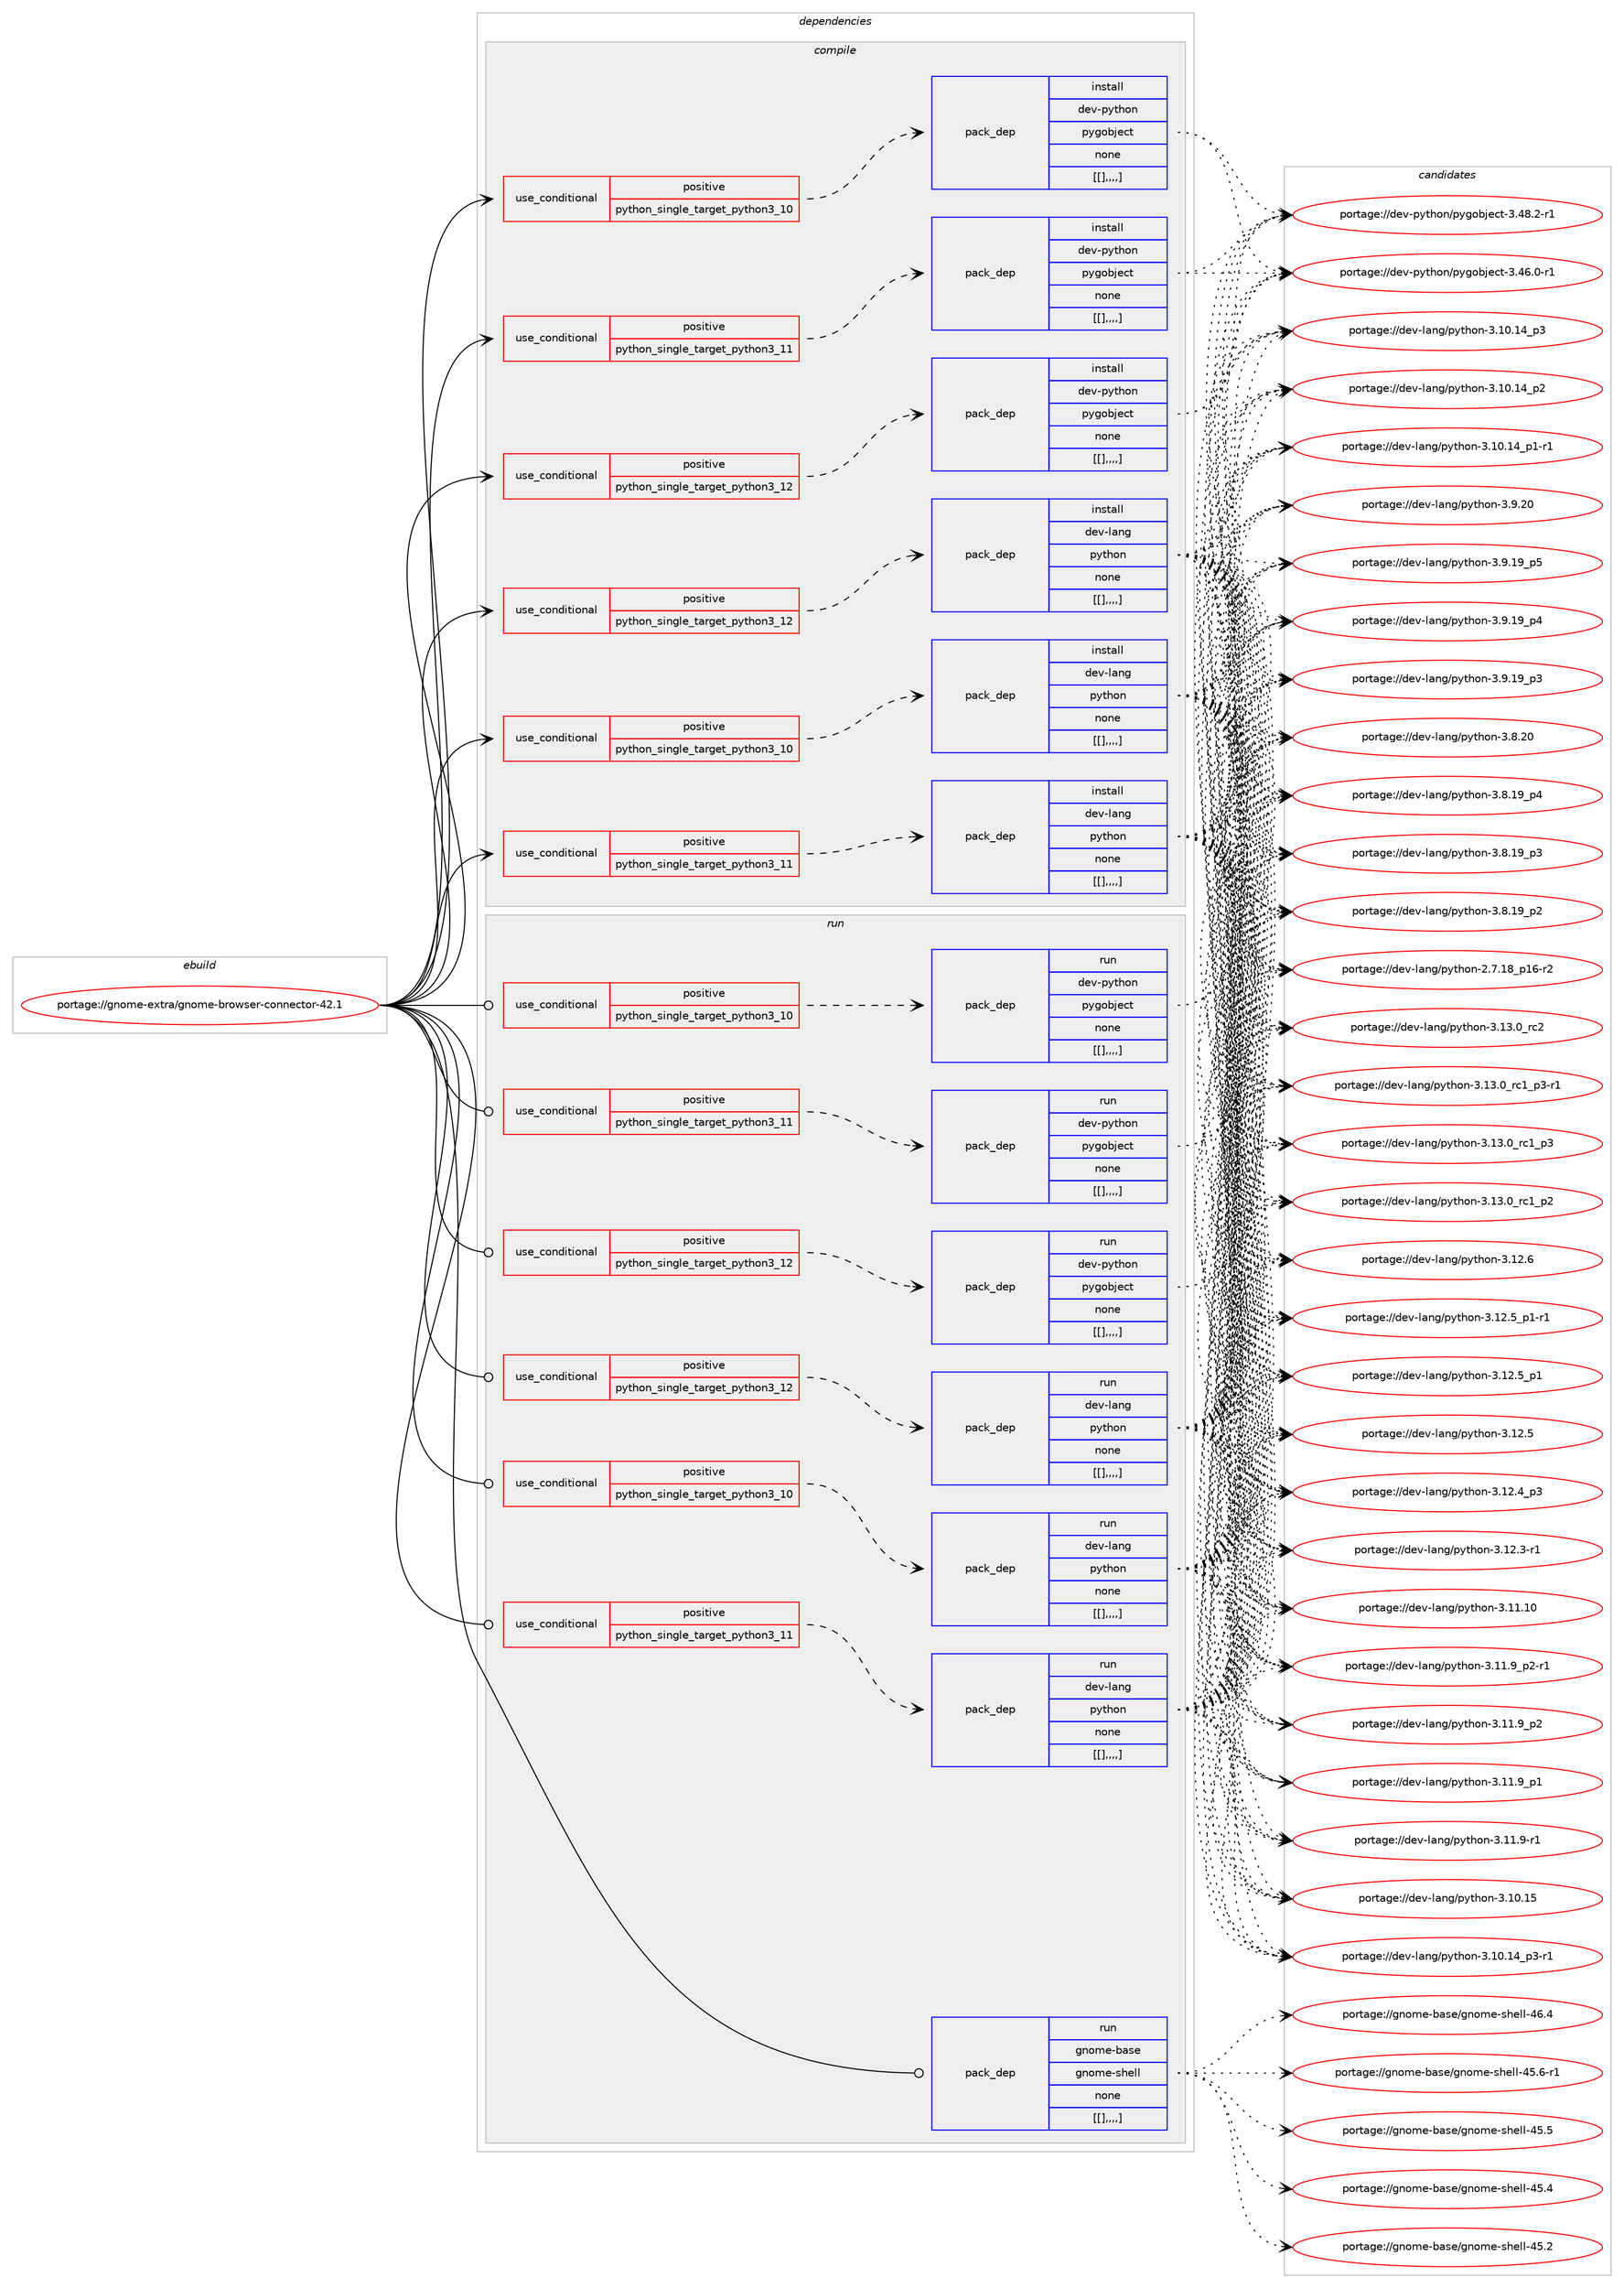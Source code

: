 digraph prolog {

# *************
# Graph options
# *************

newrank=true;
concentrate=true;
compound=true;
graph [rankdir=LR,fontname=Helvetica,fontsize=10,ranksep=1.5];#, ranksep=2.5, nodesep=0.2];
edge  [arrowhead=vee];
node  [fontname=Helvetica,fontsize=10];

# **********
# The ebuild
# **********

subgraph cluster_leftcol {
color=gray;
label=<<i>ebuild</i>>;
id [label="portage://gnome-extra/gnome-browser-connector-42.1", color=red, width=4, href="../gnome-extra/gnome-browser-connector-42.1.svg"];
}

# ****************
# The dependencies
# ****************

subgraph cluster_midcol {
color=gray;
label=<<i>dependencies</i>>;
subgraph cluster_compile {
fillcolor="#eeeeee";
style=filled;
label=<<i>compile</i>>;
subgraph cond67604 {
dependency243955 [label=<<TABLE BORDER="0" CELLBORDER="1" CELLSPACING="0" CELLPADDING="4"><TR><TD ROWSPAN="3" CELLPADDING="10">use_conditional</TD></TR><TR><TD>positive</TD></TR><TR><TD>python_single_target_python3_10</TD></TR></TABLE>>, shape=none, color=red];
subgraph pack174833 {
dependency243956 [label=<<TABLE BORDER="0" CELLBORDER="1" CELLSPACING="0" CELLPADDING="4" WIDTH="220"><TR><TD ROWSPAN="6" CELLPADDING="30">pack_dep</TD></TR><TR><TD WIDTH="110">install</TD></TR><TR><TD>dev-lang</TD></TR><TR><TD>python</TD></TR><TR><TD>none</TD></TR><TR><TD>[[],,,,]</TD></TR></TABLE>>, shape=none, color=blue];
}
dependency243955:e -> dependency243956:w [weight=20,style="dashed",arrowhead="vee"];
}
id:e -> dependency243955:w [weight=20,style="solid",arrowhead="vee"];
subgraph cond67605 {
dependency243957 [label=<<TABLE BORDER="0" CELLBORDER="1" CELLSPACING="0" CELLPADDING="4"><TR><TD ROWSPAN="3" CELLPADDING="10">use_conditional</TD></TR><TR><TD>positive</TD></TR><TR><TD>python_single_target_python3_10</TD></TR></TABLE>>, shape=none, color=red];
subgraph pack174834 {
dependency243958 [label=<<TABLE BORDER="0" CELLBORDER="1" CELLSPACING="0" CELLPADDING="4" WIDTH="220"><TR><TD ROWSPAN="6" CELLPADDING="30">pack_dep</TD></TR><TR><TD WIDTH="110">install</TD></TR><TR><TD>dev-python</TD></TR><TR><TD>pygobject</TD></TR><TR><TD>none</TD></TR><TR><TD>[[],,,,]</TD></TR></TABLE>>, shape=none, color=blue];
}
dependency243957:e -> dependency243958:w [weight=20,style="dashed",arrowhead="vee"];
}
id:e -> dependency243957:w [weight=20,style="solid",arrowhead="vee"];
subgraph cond67606 {
dependency243959 [label=<<TABLE BORDER="0" CELLBORDER="1" CELLSPACING="0" CELLPADDING="4"><TR><TD ROWSPAN="3" CELLPADDING="10">use_conditional</TD></TR><TR><TD>positive</TD></TR><TR><TD>python_single_target_python3_11</TD></TR></TABLE>>, shape=none, color=red];
subgraph pack174835 {
dependency243960 [label=<<TABLE BORDER="0" CELLBORDER="1" CELLSPACING="0" CELLPADDING="4" WIDTH="220"><TR><TD ROWSPAN="6" CELLPADDING="30">pack_dep</TD></TR><TR><TD WIDTH="110">install</TD></TR><TR><TD>dev-lang</TD></TR><TR><TD>python</TD></TR><TR><TD>none</TD></TR><TR><TD>[[],,,,]</TD></TR></TABLE>>, shape=none, color=blue];
}
dependency243959:e -> dependency243960:w [weight=20,style="dashed",arrowhead="vee"];
}
id:e -> dependency243959:w [weight=20,style="solid",arrowhead="vee"];
subgraph cond67607 {
dependency243961 [label=<<TABLE BORDER="0" CELLBORDER="1" CELLSPACING="0" CELLPADDING="4"><TR><TD ROWSPAN="3" CELLPADDING="10">use_conditional</TD></TR><TR><TD>positive</TD></TR><TR><TD>python_single_target_python3_11</TD></TR></TABLE>>, shape=none, color=red];
subgraph pack174836 {
dependency243962 [label=<<TABLE BORDER="0" CELLBORDER="1" CELLSPACING="0" CELLPADDING="4" WIDTH="220"><TR><TD ROWSPAN="6" CELLPADDING="30">pack_dep</TD></TR><TR><TD WIDTH="110">install</TD></TR><TR><TD>dev-python</TD></TR><TR><TD>pygobject</TD></TR><TR><TD>none</TD></TR><TR><TD>[[],,,,]</TD></TR></TABLE>>, shape=none, color=blue];
}
dependency243961:e -> dependency243962:w [weight=20,style="dashed",arrowhead="vee"];
}
id:e -> dependency243961:w [weight=20,style="solid",arrowhead="vee"];
subgraph cond67608 {
dependency243963 [label=<<TABLE BORDER="0" CELLBORDER="1" CELLSPACING="0" CELLPADDING="4"><TR><TD ROWSPAN="3" CELLPADDING="10">use_conditional</TD></TR><TR><TD>positive</TD></TR><TR><TD>python_single_target_python3_12</TD></TR></TABLE>>, shape=none, color=red];
subgraph pack174837 {
dependency243964 [label=<<TABLE BORDER="0" CELLBORDER="1" CELLSPACING="0" CELLPADDING="4" WIDTH="220"><TR><TD ROWSPAN="6" CELLPADDING="30">pack_dep</TD></TR><TR><TD WIDTH="110">install</TD></TR><TR><TD>dev-lang</TD></TR><TR><TD>python</TD></TR><TR><TD>none</TD></TR><TR><TD>[[],,,,]</TD></TR></TABLE>>, shape=none, color=blue];
}
dependency243963:e -> dependency243964:w [weight=20,style="dashed",arrowhead="vee"];
}
id:e -> dependency243963:w [weight=20,style="solid",arrowhead="vee"];
subgraph cond67609 {
dependency243965 [label=<<TABLE BORDER="0" CELLBORDER="1" CELLSPACING="0" CELLPADDING="4"><TR><TD ROWSPAN="3" CELLPADDING="10">use_conditional</TD></TR><TR><TD>positive</TD></TR><TR><TD>python_single_target_python3_12</TD></TR></TABLE>>, shape=none, color=red];
subgraph pack174838 {
dependency243966 [label=<<TABLE BORDER="0" CELLBORDER="1" CELLSPACING="0" CELLPADDING="4" WIDTH="220"><TR><TD ROWSPAN="6" CELLPADDING="30">pack_dep</TD></TR><TR><TD WIDTH="110">install</TD></TR><TR><TD>dev-python</TD></TR><TR><TD>pygobject</TD></TR><TR><TD>none</TD></TR><TR><TD>[[],,,,]</TD></TR></TABLE>>, shape=none, color=blue];
}
dependency243965:e -> dependency243966:w [weight=20,style="dashed",arrowhead="vee"];
}
id:e -> dependency243965:w [weight=20,style="solid",arrowhead="vee"];
}
subgraph cluster_compileandrun {
fillcolor="#eeeeee";
style=filled;
label=<<i>compile and run</i>>;
}
subgraph cluster_run {
fillcolor="#eeeeee";
style=filled;
label=<<i>run</i>>;
subgraph cond67610 {
dependency243967 [label=<<TABLE BORDER="0" CELLBORDER="1" CELLSPACING="0" CELLPADDING="4"><TR><TD ROWSPAN="3" CELLPADDING="10">use_conditional</TD></TR><TR><TD>positive</TD></TR><TR><TD>python_single_target_python3_10</TD></TR></TABLE>>, shape=none, color=red];
subgraph pack174839 {
dependency243968 [label=<<TABLE BORDER="0" CELLBORDER="1" CELLSPACING="0" CELLPADDING="4" WIDTH="220"><TR><TD ROWSPAN="6" CELLPADDING="30">pack_dep</TD></TR><TR><TD WIDTH="110">run</TD></TR><TR><TD>dev-lang</TD></TR><TR><TD>python</TD></TR><TR><TD>none</TD></TR><TR><TD>[[],,,,]</TD></TR></TABLE>>, shape=none, color=blue];
}
dependency243967:e -> dependency243968:w [weight=20,style="dashed",arrowhead="vee"];
}
id:e -> dependency243967:w [weight=20,style="solid",arrowhead="odot"];
subgraph cond67611 {
dependency243969 [label=<<TABLE BORDER="0" CELLBORDER="1" CELLSPACING="0" CELLPADDING="4"><TR><TD ROWSPAN="3" CELLPADDING="10">use_conditional</TD></TR><TR><TD>positive</TD></TR><TR><TD>python_single_target_python3_10</TD></TR></TABLE>>, shape=none, color=red];
subgraph pack174840 {
dependency243970 [label=<<TABLE BORDER="0" CELLBORDER="1" CELLSPACING="0" CELLPADDING="4" WIDTH="220"><TR><TD ROWSPAN="6" CELLPADDING="30">pack_dep</TD></TR><TR><TD WIDTH="110">run</TD></TR><TR><TD>dev-python</TD></TR><TR><TD>pygobject</TD></TR><TR><TD>none</TD></TR><TR><TD>[[],,,,]</TD></TR></TABLE>>, shape=none, color=blue];
}
dependency243969:e -> dependency243970:w [weight=20,style="dashed",arrowhead="vee"];
}
id:e -> dependency243969:w [weight=20,style="solid",arrowhead="odot"];
subgraph cond67612 {
dependency243971 [label=<<TABLE BORDER="0" CELLBORDER="1" CELLSPACING="0" CELLPADDING="4"><TR><TD ROWSPAN="3" CELLPADDING="10">use_conditional</TD></TR><TR><TD>positive</TD></TR><TR><TD>python_single_target_python3_11</TD></TR></TABLE>>, shape=none, color=red];
subgraph pack174841 {
dependency243972 [label=<<TABLE BORDER="0" CELLBORDER="1" CELLSPACING="0" CELLPADDING="4" WIDTH="220"><TR><TD ROWSPAN="6" CELLPADDING="30">pack_dep</TD></TR><TR><TD WIDTH="110">run</TD></TR><TR><TD>dev-lang</TD></TR><TR><TD>python</TD></TR><TR><TD>none</TD></TR><TR><TD>[[],,,,]</TD></TR></TABLE>>, shape=none, color=blue];
}
dependency243971:e -> dependency243972:w [weight=20,style="dashed",arrowhead="vee"];
}
id:e -> dependency243971:w [weight=20,style="solid",arrowhead="odot"];
subgraph cond67613 {
dependency243973 [label=<<TABLE BORDER="0" CELLBORDER="1" CELLSPACING="0" CELLPADDING="4"><TR><TD ROWSPAN="3" CELLPADDING="10">use_conditional</TD></TR><TR><TD>positive</TD></TR><TR><TD>python_single_target_python3_11</TD></TR></TABLE>>, shape=none, color=red];
subgraph pack174842 {
dependency243974 [label=<<TABLE BORDER="0" CELLBORDER="1" CELLSPACING="0" CELLPADDING="4" WIDTH="220"><TR><TD ROWSPAN="6" CELLPADDING="30">pack_dep</TD></TR><TR><TD WIDTH="110">run</TD></TR><TR><TD>dev-python</TD></TR><TR><TD>pygobject</TD></TR><TR><TD>none</TD></TR><TR><TD>[[],,,,]</TD></TR></TABLE>>, shape=none, color=blue];
}
dependency243973:e -> dependency243974:w [weight=20,style="dashed",arrowhead="vee"];
}
id:e -> dependency243973:w [weight=20,style="solid",arrowhead="odot"];
subgraph cond67614 {
dependency243975 [label=<<TABLE BORDER="0" CELLBORDER="1" CELLSPACING="0" CELLPADDING="4"><TR><TD ROWSPAN="3" CELLPADDING="10">use_conditional</TD></TR><TR><TD>positive</TD></TR><TR><TD>python_single_target_python3_12</TD></TR></TABLE>>, shape=none, color=red];
subgraph pack174843 {
dependency243976 [label=<<TABLE BORDER="0" CELLBORDER="1" CELLSPACING="0" CELLPADDING="4" WIDTH="220"><TR><TD ROWSPAN="6" CELLPADDING="30">pack_dep</TD></TR><TR><TD WIDTH="110">run</TD></TR><TR><TD>dev-lang</TD></TR><TR><TD>python</TD></TR><TR><TD>none</TD></TR><TR><TD>[[],,,,]</TD></TR></TABLE>>, shape=none, color=blue];
}
dependency243975:e -> dependency243976:w [weight=20,style="dashed",arrowhead="vee"];
}
id:e -> dependency243975:w [weight=20,style="solid",arrowhead="odot"];
subgraph cond67615 {
dependency243977 [label=<<TABLE BORDER="0" CELLBORDER="1" CELLSPACING="0" CELLPADDING="4"><TR><TD ROWSPAN="3" CELLPADDING="10">use_conditional</TD></TR><TR><TD>positive</TD></TR><TR><TD>python_single_target_python3_12</TD></TR></TABLE>>, shape=none, color=red];
subgraph pack174844 {
dependency243978 [label=<<TABLE BORDER="0" CELLBORDER="1" CELLSPACING="0" CELLPADDING="4" WIDTH="220"><TR><TD ROWSPAN="6" CELLPADDING="30">pack_dep</TD></TR><TR><TD WIDTH="110">run</TD></TR><TR><TD>dev-python</TD></TR><TR><TD>pygobject</TD></TR><TR><TD>none</TD></TR><TR><TD>[[],,,,]</TD></TR></TABLE>>, shape=none, color=blue];
}
dependency243977:e -> dependency243978:w [weight=20,style="dashed",arrowhead="vee"];
}
id:e -> dependency243977:w [weight=20,style="solid",arrowhead="odot"];
subgraph pack174845 {
dependency243979 [label=<<TABLE BORDER="0" CELLBORDER="1" CELLSPACING="0" CELLPADDING="4" WIDTH="220"><TR><TD ROWSPAN="6" CELLPADDING="30">pack_dep</TD></TR><TR><TD WIDTH="110">run</TD></TR><TR><TD>gnome-base</TD></TR><TR><TD>gnome-shell</TD></TR><TR><TD>none</TD></TR><TR><TD>[[],,,,]</TD></TR></TABLE>>, shape=none, color=blue];
}
id:e -> dependency243979:w [weight=20,style="solid",arrowhead="odot"];
}
}

# **************
# The candidates
# **************

subgraph cluster_choices {
rank=same;
color=gray;
label=<<i>candidates</i>>;

subgraph choice174833 {
color=black;
nodesep=1;
choice10010111845108971101034711212111610411111045514649514648951149950 [label="portage://dev-lang/python-3.13.0_rc2", color=red, width=4,href="../dev-lang/python-3.13.0_rc2.svg"];
choice1001011184510897110103471121211161041111104551464951464895114994995112514511449 [label="portage://dev-lang/python-3.13.0_rc1_p3-r1", color=red, width=4,href="../dev-lang/python-3.13.0_rc1_p3-r1.svg"];
choice100101118451089711010347112121116104111110455146495146489511499499511251 [label="portage://dev-lang/python-3.13.0_rc1_p3", color=red, width=4,href="../dev-lang/python-3.13.0_rc1_p3.svg"];
choice100101118451089711010347112121116104111110455146495146489511499499511250 [label="portage://dev-lang/python-3.13.0_rc1_p2", color=red, width=4,href="../dev-lang/python-3.13.0_rc1_p2.svg"];
choice10010111845108971101034711212111610411111045514649504654 [label="portage://dev-lang/python-3.12.6", color=red, width=4,href="../dev-lang/python-3.12.6.svg"];
choice1001011184510897110103471121211161041111104551464950465395112494511449 [label="portage://dev-lang/python-3.12.5_p1-r1", color=red, width=4,href="../dev-lang/python-3.12.5_p1-r1.svg"];
choice100101118451089711010347112121116104111110455146495046539511249 [label="portage://dev-lang/python-3.12.5_p1", color=red, width=4,href="../dev-lang/python-3.12.5_p1.svg"];
choice10010111845108971101034711212111610411111045514649504653 [label="portage://dev-lang/python-3.12.5", color=red, width=4,href="../dev-lang/python-3.12.5.svg"];
choice100101118451089711010347112121116104111110455146495046529511251 [label="portage://dev-lang/python-3.12.4_p3", color=red, width=4,href="../dev-lang/python-3.12.4_p3.svg"];
choice100101118451089711010347112121116104111110455146495046514511449 [label="portage://dev-lang/python-3.12.3-r1", color=red, width=4,href="../dev-lang/python-3.12.3-r1.svg"];
choice1001011184510897110103471121211161041111104551464949464948 [label="portage://dev-lang/python-3.11.10", color=red, width=4,href="../dev-lang/python-3.11.10.svg"];
choice1001011184510897110103471121211161041111104551464949465795112504511449 [label="portage://dev-lang/python-3.11.9_p2-r1", color=red, width=4,href="../dev-lang/python-3.11.9_p2-r1.svg"];
choice100101118451089711010347112121116104111110455146494946579511250 [label="portage://dev-lang/python-3.11.9_p2", color=red, width=4,href="../dev-lang/python-3.11.9_p2.svg"];
choice100101118451089711010347112121116104111110455146494946579511249 [label="portage://dev-lang/python-3.11.9_p1", color=red, width=4,href="../dev-lang/python-3.11.9_p1.svg"];
choice100101118451089711010347112121116104111110455146494946574511449 [label="portage://dev-lang/python-3.11.9-r1", color=red, width=4,href="../dev-lang/python-3.11.9-r1.svg"];
choice1001011184510897110103471121211161041111104551464948464953 [label="portage://dev-lang/python-3.10.15", color=red, width=4,href="../dev-lang/python-3.10.15.svg"];
choice100101118451089711010347112121116104111110455146494846495295112514511449 [label="portage://dev-lang/python-3.10.14_p3-r1", color=red, width=4,href="../dev-lang/python-3.10.14_p3-r1.svg"];
choice10010111845108971101034711212111610411111045514649484649529511251 [label="portage://dev-lang/python-3.10.14_p3", color=red, width=4,href="../dev-lang/python-3.10.14_p3.svg"];
choice10010111845108971101034711212111610411111045514649484649529511250 [label="portage://dev-lang/python-3.10.14_p2", color=red, width=4,href="../dev-lang/python-3.10.14_p2.svg"];
choice100101118451089711010347112121116104111110455146494846495295112494511449 [label="portage://dev-lang/python-3.10.14_p1-r1", color=red, width=4,href="../dev-lang/python-3.10.14_p1-r1.svg"];
choice10010111845108971101034711212111610411111045514657465048 [label="portage://dev-lang/python-3.9.20", color=red, width=4,href="../dev-lang/python-3.9.20.svg"];
choice100101118451089711010347112121116104111110455146574649579511253 [label="portage://dev-lang/python-3.9.19_p5", color=red, width=4,href="../dev-lang/python-3.9.19_p5.svg"];
choice100101118451089711010347112121116104111110455146574649579511252 [label="portage://dev-lang/python-3.9.19_p4", color=red, width=4,href="../dev-lang/python-3.9.19_p4.svg"];
choice100101118451089711010347112121116104111110455146574649579511251 [label="portage://dev-lang/python-3.9.19_p3", color=red, width=4,href="../dev-lang/python-3.9.19_p3.svg"];
choice10010111845108971101034711212111610411111045514656465048 [label="portage://dev-lang/python-3.8.20", color=red, width=4,href="../dev-lang/python-3.8.20.svg"];
choice100101118451089711010347112121116104111110455146564649579511252 [label="portage://dev-lang/python-3.8.19_p4", color=red, width=4,href="../dev-lang/python-3.8.19_p4.svg"];
choice100101118451089711010347112121116104111110455146564649579511251 [label="portage://dev-lang/python-3.8.19_p3", color=red, width=4,href="../dev-lang/python-3.8.19_p3.svg"];
choice100101118451089711010347112121116104111110455146564649579511250 [label="portage://dev-lang/python-3.8.19_p2", color=red, width=4,href="../dev-lang/python-3.8.19_p2.svg"];
choice100101118451089711010347112121116104111110455046554649569511249544511450 [label="portage://dev-lang/python-2.7.18_p16-r2", color=red, width=4,href="../dev-lang/python-2.7.18_p16-r2.svg"];
dependency243956:e -> choice10010111845108971101034711212111610411111045514649514648951149950:w [style=dotted,weight="100"];
dependency243956:e -> choice1001011184510897110103471121211161041111104551464951464895114994995112514511449:w [style=dotted,weight="100"];
dependency243956:e -> choice100101118451089711010347112121116104111110455146495146489511499499511251:w [style=dotted,weight="100"];
dependency243956:e -> choice100101118451089711010347112121116104111110455146495146489511499499511250:w [style=dotted,weight="100"];
dependency243956:e -> choice10010111845108971101034711212111610411111045514649504654:w [style=dotted,weight="100"];
dependency243956:e -> choice1001011184510897110103471121211161041111104551464950465395112494511449:w [style=dotted,weight="100"];
dependency243956:e -> choice100101118451089711010347112121116104111110455146495046539511249:w [style=dotted,weight="100"];
dependency243956:e -> choice10010111845108971101034711212111610411111045514649504653:w [style=dotted,weight="100"];
dependency243956:e -> choice100101118451089711010347112121116104111110455146495046529511251:w [style=dotted,weight="100"];
dependency243956:e -> choice100101118451089711010347112121116104111110455146495046514511449:w [style=dotted,weight="100"];
dependency243956:e -> choice1001011184510897110103471121211161041111104551464949464948:w [style=dotted,weight="100"];
dependency243956:e -> choice1001011184510897110103471121211161041111104551464949465795112504511449:w [style=dotted,weight="100"];
dependency243956:e -> choice100101118451089711010347112121116104111110455146494946579511250:w [style=dotted,weight="100"];
dependency243956:e -> choice100101118451089711010347112121116104111110455146494946579511249:w [style=dotted,weight="100"];
dependency243956:e -> choice100101118451089711010347112121116104111110455146494946574511449:w [style=dotted,weight="100"];
dependency243956:e -> choice1001011184510897110103471121211161041111104551464948464953:w [style=dotted,weight="100"];
dependency243956:e -> choice100101118451089711010347112121116104111110455146494846495295112514511449:w [style=dotted,weight="100"];
dependency243956:e -> choice10010111845108971101034711212111610411111045514649484649529511251:w [style=dotted,weight="100"];
dependency243956:e -> choice10010111845108971101034711212111610411111045514649484649529511250:w [style=dotted,weight="100"];
dependency243956:e -> choice100101118451089711010347112121116104111110455146494846495295112494511449:w [style=dotted,weight="100"];
dependency243956:e -> choice10010111845108971101034711212111610411111045514657465048:w [style=dotted,weight="100"];
dependency243956:e -> choice100101118451089711010347112121116104111110455146574649579511253:w [style=dotted,weight="100"];
dependency243956:e -> choice100101118451089711010347112121116104111110455146574649579511252:w [style=dotted,weight="100"];
dependency243956:e -> choice100101118451089711010347112121116104111110455146574649579511251:w [style=dotted,weight="100"];
dependency243956:e -> choice10010111845108971101034711212111610411111045514656465048:w [style=dotted,weight="100"];
dependency243956:e -> choice100101118451089711010347112121116104111110455146564649579511252:w [style=dotted,weight="100"];
dependency243956:e -> choice100101118451089711010347112121116104111110455146564649579511251:w [style=dotted,weight="100"];
dependency243956:e -> choice100101118451089711010347112121116104111110455146564649579511250:w [style=dotted,weight="100"];
dependency243956:e -> choice100101118451089711010347112121116104111110455046554649569511249544511450:w [style=dotted,weight="100"];
}
subgraph choice174834 {
color=black;
nodesep=1;
choice10010111845112121116104111110471121211031119810610199116455146525646504511449 [label="portage://dev-python/pygobject-3.48.2-r1", color=red, width=4,href="../dev-python/pygobject-3.48.2-r1.svg"];
choice10010111845112121116104111110471121211031119810610199116455146525446484511449 [label="portage://dev-python/pygobject-3.46.0-r1", color=red, width=4,href="../dev-python/pygobject-3.46.0-r1.svg"];
dependency243958:e -> choice10010111845112121116104111110471121211031119810610199116455146525646504511449:w [style=dotted,weight="100"];
dependency243958:e -> choice10010111845112121116104111110471121211031119810610199116455146525446484511449:w [style=dotted,weight="100"];
}
subgraph choice174835 {
color=black;
nodesep=1;
choice10010111845108971101034711212111610411111045514649514648951149950 [label="portage://dev-lang/python-3.13.0_rc2", color=red, width=4,href="../dev-lang/python-3.13.0_rc2.svg"];
choice1001011184510897110103471121211161041111104551464951464895114994995112514511449 [label="portage://dev-lang/python-3.13.0_rc1_p3-r1", color=red, width=4,href="../dev-lang/python-3.13.0_rc1_p3-r1.svg"];
choice100101118451089711010347112121116104111110455146495146489511499499511251 [label="portage://dev-lang/python-3.13.0_rc1_p3", color=red, width=4,href="../dev-lang/python-3.13.0_rc1_p3.svg"];
choice100101118451089711010347112121116104111110455146495146489511499499511250 [label="portage://dev-lang/python-3.13.0_rc1_p2", color=red, width=4,href="../dev-lang/python-3.13.0_rc1_p2.svg"];
choice10010111845108971101034711212111610411111045514649504654 [label="portage://dev-lang/python-3.12.6", color=red, width=4,href="../dev-lang/python-3.12.6.svg"];
choice1001011184510897110103471121211161041111104551464950465395112494511449 [label="portage://dev-lang/python-3.12.5_p1-r1", color=red, width=4,href="../dev-lang/python-3.12.5_p1-r1.svg"];
choice100101118451089711010347112121116104111110455146495046539511249 [label="portage://dev-lang/python-3.12.5_p1", color=red, width=4,href="../dev-lang/python-3.12.5_p1.svg"];
choice10010111845108971101034711212111610411111045514649504653 [label="portage://dev-lang/python-3.12.5", color=red, width=4,href="../dev-lang/python-3.12.5.svg"];
choice100101118451089711010347112121116104111110455146495046529511251 [label="portage://dev-lang/python-3.12.4_p3", color=red, width=4,href="../dev-lang/python-3.12.4_p3.svg"];
choice100101118451089711010347112121116104111110455146495046514511449 [label="portage://dev-lang/python-3.12.3-r1", color=red, width=4,href="../dev-lang/python-3.12.3-r1.svg"];
choice1001011184510897110103471121211161041111104551464949464948 [label="portage://dev-lang/python-3.11.10", color=red, width=4,href="../dev-lang/python-3.11.10.svg"];
choice1001011184510897110103471121211161041111104551464949465795112504511449 [label="portage://dev-lang/python-3.11.9_p2-r1", color=red, width=4,href="../dev-lang/python-3.11.9_p2-r1.svg"];
choice100101118451089711010347112121116104111110455146494946579511250 [label="portage://dev-lang/python-3.11.9_p2", color=red, width=4,href="../dev-lang/python-3.11.9_p2.svg"];
choice100101118451089711010347112121116104111110455146494946579511249 [label="portage://dev-lang/python-3.11.9_p1", color=red, width=4,href="../dev-lang/python-3.11.9_p1.svg"];
choice100101118451089711010347112121116104111110455146494946574511449 [label="portage://dev-lang/python-3.11.9-r1", color=red, width=4,href="../dev-lang/python-3.11.9-r1.svg"];
choice1001011184510897110103471121211161041111104551464948464953 [label="portage://dev-lang/python-3.10.15", color=red, width=4,href="../dev-lang/python-3.10.15.svg"];
choice100101118451089711010347112121116104111110455146494846495295112514511449 [label="portage://dev-lang/python-3.10.14_p3-r1", color=red, width=4,href="../dev-lang/python-3.10.14_p3-r1.svg"];
choice10010111845108971101034711212111610411111045514649484649529511251 [label="portage://dev-lang/python-3.10.14_p3", color=red, width=4,href="../dev-lang/python-3.10.14_p3.svg"];
choice10010111845108971101034711212111610411111045514649484649529511250 [label="portage://dev-lang/python-3.10.14_p2", color=red, width=4,href="../dev-lang/python-3.10.14_p2.svg"];
choice100101118451089711010347112121116104111110455146494846495295112494511449 [label="portage://dev-lang/python-3.10.14_p1-r1", color=red, width=4,href="../dev-lang/python-3.10.14_p1-r1.svg"];
choice10010111845108971101034711212111610411111045514657465048 [label="portage://dev-lang/python-3.9.20", color=red, width=4,href="../dev-lang/python-3.9.20.svg"];
choice100101118451089711010347112121116104111110455146574649579511253 [label="portage://dev-lang/python-3.9.19_p5", color=red, width=4,href="../dev-lang/python-3.9.19_p5.svg"];
choice100101118451089711010347112121116104111110455146574649579511252 [label="portage://dev-lang/python-3.9.19_p4", color=red, width=4,href="../dev-lang/python-3.9.19_p4.svg"];
choice100101118451089711010347112121116104111110455146574649579511251 [label="portage://dev-lang/python-3.9.19_p3", color=red, width=4,href="../dev-lang/python-3.9.19_p3.svg"];
choice10010111845108971101034711212111610411111045514656465048 [label="portage://dev-lang/python-3.8.20", color=red, width=4,href="../dev-lang/python-3.8.20.svg"];
choice100101118451089711010347112121116104111110455146564649579511252 [label="portage://dev-lang/python-3.8.19_p4", color=red, width=4,href="../dev-lang/python-3.8.19_p4.svg"];
choice100101118451089711010347112121116104111110455146564649579511251 [label="portage://dev-lang/python-3.8.19_p3", color=red, width=4,href="../dev-lang/python-3.8.19_p3.svg"];
choice100101118451089711010347112121116104111110455146564649579511250 [label="portage://dev-lang/python-3.8.19_p2", color=red, width=4,href="../dev-lang/python-3.8.19_p2.svg"];
choice100101118451089711010347112121116104111110455046554649569511249544511450 [label="portage://dev-lang/python-2.7.18_p16-r2", color=red, width=4,href="../dev-lang/python-2.7.18_p16-r2.svg"];
dependency243960:e -> choice10010111845108971101034711212111610411111045514649514648951149950:w [style=dotted,weight="100"];
dependency243960:e -> choice1001011184510897110103471121211161041111104551464951464895114994995112514511449:w [style=dotted,weight="100"];
dependency243960:e -> choice100101118451089711010347112121116104111110455146495146489511499499511251:w [style=dotted,weight="100"];
dependency243960:e -> choice100101118451089711010347112121116104111110455146495146489511499499511250:w [style=dotted,weight="100"];
dependency243960:e -> choice10010111845108971101034711212111610411111045514649504654:w [style=dotted,weight="100"];
dependency243960:e -> choice1001011184510897110103471121211161041111104551464950465395112494511449:w [style=dotted,weight="100"];
dependency243960:e -> choice100101118451089711010347112121116104111110455146495046539511249:w [style=dotted,weight="100"];
dependency243960:e -> choice10010111845108971101034711212111610411111045514649504653:w [style=dotted,weight="100"];
dependency243960:e -> choice100101118451089711010347112121116104111110455146495046529511251:w [style=dotted,weight="100"];
dependency243960:e -> choice100101118451089711010347112121116104111110455146495046514511449:w [style=dotted,weight="100"];
dependency243960:e -> choice1001011184510897110103471121211161041111104551464949464948:w [style=dotted,weight="100"];
dependency243960:e -> choice1001011184510897110103471121211161041111104551464949465795112504511449:w [style=dotted,weight="100"];
dependency243960:e -> choice100101118451089711010347112121116104111110455146494946579511250:w [style=dotted,weight="100"];
dependency243960:e -> choice100101118451089711010347112121116104111110455146494946579511249:w [style=dotted,weight="100"];
dependency243960:e -> choice100101118451089711010347112121116104111110455146494946574511449:w [style=dotted,weight="100"];
dependency243960:e -> choice1001011184510897110103471121211161041111104551464948464953:w [style=dotted,weight="100"];
dependency243960:e -> choice100101118451089711010347112121116104111110455146494846495295112514511449:w [style=dotted,weight="100"];
dependency243960:e -> choice10010111845108971101034711212111610411111045514649484649529511251:w [style=dotted,weight="100"];
dependency243960:e -> choice10010111845108971101034711212111610411111045514649484649529511250:w [style=dotted,weight="100"];
dependency243960:e -> choice100101118451089711010347112121116104111110455146494846495295112494511449:w [style=dotted,weight="100"];
dependency243960:e -> choice10010111845108971101034711212111610411111045514657465048:w [style=dotted,weight="100"];
dependency243960:e -> choice100101118451089711010347112121116104111110455146574649579511253:w [style=dotted,weight="100"];
dependency243960:e -> choice100101118451089711010347112121116104111110455146574649579511252:w [style=dotted,weight="100"];
dependency243960:e -> choice100101118451089711010347112121116104111110455146574649579511251:w [style=dotted,weight="100"];
dependency243960:e -> choice10010111845108971101034711212111610411111045514656465048:w [style=dotted,weight="100"];
dependency243960:e -> choice100101118451089711010347112121116104111110455146564649579511252:w [style=dotted,weight="100"];
dependency243960:e -> choice100101118451089711010347112121116104111110455146564649579511251:w [style=dotted,weight="100"];
dependency243960:e -> choice100101118451089711010347112121116104111110455146564649579511250:w [style=dotted,weight="100"];
dependency243960:e -> choice100101118451089711010347112121116104111110455046554649569511249544511450:w [style=dotted,weight="100"];
}
subgraph choice174836 {
color=black;
nodesep=1;
choice10010111845112121116104111110471121211031119810610199116455146525646504511449 [label="portage://dev-python/pygobject-3.48.2-r1", color=red, width=4,href="../dev-python/pygobject-3.48.2-r1.svg"];
choice10010111845112121116104111110471121211031119810610199116455146525446484511449 [label="portage://dev-python/pygobject-3.46.0-r1", color=red, width=4,href="../dev-python/pygobject-3.46.0-r1.svg"];
dependency243962:e -> choice10010111845112121116104111110471121211031119810610199116455146525646504511449:w [style=dotted,weight="100"];
dependency243962:e -> choice10010111845112121116104111110471121211031119810610199116455146525446484511449:w [style=dotted,weight="100"];
}
subgraph choice174837 {
color=black;
nodesep=1;
choice10010111845108971101034711212111610411111045514649514648951149950 [label="portage://dev-lang/python-3.13.0_rc2", color=red, width=4,href="../dev-lang/python-3.13.0_rc2.svg"];
choice1001011184510897110103471121211161041111104551464951464895114994995112514511449 [label="portage://dev-lang/python-3.13.0_rc1_p3-r1", color=red, width=4,href="../dev-lang/python-3.13.0_rc1_p3-r1.svg"];
choice100101118451089711010347112121116104111110455146495146489511499499511251 [label="portage://dev-lang/python-3.13.0_rc1_p3", color=red, width=4,href="../dev-lang/python-3.13.0_rc1_p3.svg"];
choice100101118451089711010347112121116104111110455146495146489511499499511250 [label="portage://dev-lang/python-3.13.0_rc1_p2", color=red, width=4,href="../dev-lang/python-3.13.0_rc1_p2.svg"];
choice10010111845108971101034711212111610411111045514649504654 [label="portage://dev-lang/python-3.12.6", color=red, width=4,href="../dev-lang/python-3.12.6.svg"];
choice1001011184510897110103471121211161041111104551464950465395112494511449 [label="portage://dev-lang/python-3.12.5_p1-r1", color=red, width=4,href="../dev-lang/python-3.12.5_p1-r1.svg"];
choice100101118451089711010347112121116104111110455146495046539511249 [label="portage://dev-lang/python-3.12.5_p1", color=red, width=4,href="../dev-lang/python-3.12.5_p1.svg"];
choice10010111845108971101034711212111610411111045514649504653 [label="portage://dev-lang/python-3.12.5", color=red, width=4,href="../dev-lang/python-3.12.5.svg"];
choice100101118451089711010347112121116104111110455146495046529511251 [label="portage://dev-lang/python-3.12.4_p3", color=red, width=4,href="../dev-lang/python-3.12.4_p3.svg"];
choice100101118451089711010347112121116104111110455146495046514511449 [label="portage://dev-lang/python-3.12.3-r1", color=red, width=4,href="../dev-lang/python-3.12.3-r1.svg"];
choice1001011184510897110103471121211161041111104551464949464948 [label="portage://dev-lang/python-3.11.10", color=red, width=4,href="../dev-lang/python-3.11.10.svg"];
choice1001011184510897110103471121211161041111104551464949465795112504511449 [label="portage://dev-lang/python-3.11.9_p2-r1", color=red, width=4,href="../dev-lang/python-3.11.9_p2-r1.svg"];
choice100101118451089711010347112121116104111110455146494946579511250 [label="portage://dev-lang/python-3.11.9_p2", color=red, width=4,href="../dev-lang/python-3.11.9_p2.svg"];
choice100101118451089711010347112121116104111110455146494946579511249 [label="portage://dev-lang/python-3.11.9_p1", color=red, width=4,href="../dev-lang/python-3.11.9_p1.svg"];
choice100101118451089711010347112121116104111110455146494946574511449 [label="portage://dev-lang/python-3.11.9-r1", color=red, width=4,href="../dev-lang/python-3.11.9-r1.svg"];
choice1001011184510897110103471121211161041111104551464948464953 [label="portage://dev-lang/python-3.10.15", color=red, width=4,href="../dev-lang/python-3.10.15.svg"];
choice100101118451089711010347112121116104111110455146494846495295112514511449 [label="portage://dev-lang/python-3.10.14_p3-r1", color=red, width=4,href="../dev-lang/python-3.10.14_p3-r1.svg"];
choice10010111845108971101034711212111610411111045514649484649529511251 [label="portage://dev-lang/python-3.10.14_p3", color=red, width=4,href="../dev-lang/python-3.10.14_p3.svg"];
choice10010111845108971101034711212111610411111045514649484649529511250 [label="portage://dev-lang/python-3.10.14_p2", color=red, width=4,href="../dev-lang/python-3.10.14_p2.svg"];
choice100101118451089711010347112121116104111110455146494846495295112494511449 [label="portage://dev-lang/python-3.10.14_p1-r1", color=red, width=4,href="../dev-lang/python-3.10.14_p1-r1.svg"];
choice10010111845108971101034711212111610411111045514657465048 [label="portage://dev-lang/python-3.9.20", color=red, width=4,href="../dev-lang/python-3.9.20.svg"];
choice100101118451089711010347112121116104111110455146574649579511253 [label="portage://dev-lang/python-3.9.19_p5", color=red, width=4,href="../dev-lang/python-3.9.19_p5.svg"];
choice100101118451089711010347112121116104111110455146574649579511252 [label="portage://dev-lang/python-3.9.19_p4", color=red, width=4,href="../dev-lang/python-3.9.19_p4.svg"];
choice100101118451089711010347112121116104111110455146574649579511251 [label="portage://dev-lang/python-3.9.19_p3", color=red, width=4,href="../dev-lang/python-3.9.19_p3.svg"];
choice10010111845108971101034711212111610411111045514656465048 [label="portage://dev-lang/python-3.8.20", color=red, width=4,href="../dev-lang/python-3.8.20.svg"];
choice100101118451089711010347112121116104111110455146564649579511252 [label="portage://dev-lang/python-3.8.19_p4", color=red, width=4,href="../dev-lang/python-3.8.19_p4.svg"];
choice100101118451089711010347112121116104111110455146564649579511251 [label="portage://dev-lang/python-3.8.19_p3", color=red, width=4,href="../dev-lang/python-3.8.19_p3.svg"];
choice100101118451089711010347112121116104111110455146564649579511250 [label="portage://dev-lang/python-3.8.19_p2", color=red, width=4,href="../dev-lang/python-3.8.19_p2.svg"];
choice100101118451089711010347112121116104111110455046554649569511249544511450 [label="portage://dev-lang/python-2.7.18_p16-r2", color=red, width=4,href="../dev-lang/python-2.7.18_p16-r2.svg"];
dependency243964:e -> choice10010111845108971101034711212111610411111045514649514648951149950:w [style=dotted,weight="100"];
dependency243964:e -> choice1001011184510897110103471121211161041111104551464951464895114994995112514511449:w [style=dotted,weight="100"];
dependency243964:e -> choice100101118451089711010347112121116104111110455146495146489511499499511251:w [style=dotted,weight="100"];
dependency243964:e -> choice100101118451089711010347112121116104111110455146495146489511499499511250:w [style=dotted,weight="100"];
dependency243964:e -> choice10010111845108971101034711212111610411111045514649504654:w [style=dotted,weight="100"];
dependency243964:e -> choice1001011184510897110103471121211161041111104551464950465395112494511449:w [style=dotted,weight="100"];
dependency243964:e -> choice100101118451089711010347112121116104111110455146495046539511249:w [style=dotted,weight="100"];
dependency243964:e -> choice10010111845108971101034711212111610411111045514649504653:w [style=dotted,weight="100"];
dependency243964:e -> choice100101118451089711010347112121116104111110455146495046529511251:w [style=dotted,weight="100"];
dependency243964:e -> choice100101118451089711010347112121116104111110455146495046514511449:w [style=dotted,weight="100"];
dependency243964:e -> choice1001011184510897110103471121211161041111104551464949464948:w [style=dotted,weight="100"];
dependency243964:e -> choice1001011184510897110103471121211161041111104551464949465795112504511449:w [style=dotted,weight="100"];
dependency243964:e -> choice100101118451089711010347112121116104111110455146494946579511250:w [style=dotted,weight="100"];
dependency243964:e -> choice100101118451089711010347112121116104111110455146494946579511249:w [style=dotted,weight="100"];
dependency243964:e -> choice100101118451089711010347112121116104111110455146494946574511449:w [style=dotted,weight="100"];
dependency243964:e -> choice1001011184510897110103471121211161041111104551464948464953:w [style=dotted,weight="100"];
dependency243964:e -> choice100101118451089711010347112121116104111110455146494846495295112514511449:w [style=dotted,weight="100"];
dependency243964:e -> choice10010111845108971101034711212111610411111045514649484649529511251:w [style=dotted,weight="100"];
dependency243964:e -> choice10010111845108971101034711212111610411111045514649484649529511250:w [style=dotted,weight="100"];
dependency243964:e -> choice100101118451089711010347112121116104111110455146494846495295112494511449:w [style=dotted,weight="100"];
dependency243964:e -> choice10010111845108971101034711212111610411111045514657465048:w [style=dotted,weight="100"];
dependency243964:e -> choice100101118451089711010347112121116104111110455146574649579511253:w [style=dotted,weight="100"];
dependency243964:e -> choice100101118451089711010347112121116104111110455146574649579511252:w [style=dotted,weight="100"];
dependency243964:e -> choice100101118451089711010347112121116104111110455146574649579511251:w [style=dotted,weight="100"];
dependency243964:e -> choice10010111845108971101034711212111610411111045514656465048:w [style=dotted,weight="100"];
dependency243964:e -> choice100101118451089711010347112121116104111110455146564649579511252:w [style=dotted,weight="100"];
dependency243964:e -> choice100101118451089711010347112121116104111110455146564649579511251:w [style=dotted,weight="100"];
dependency243964:e -> choice100101118451089711010347112121116104111110455146564649579511250:w [style=dotted,weight="100"];
dependency243964:e -> choice100101118451089711010347112121116104111110455046554649569511249544511450:w [style=dotted,weight="100"];
}
subgraph choice174838 {
color=black;
nodesep=1;
choice10010111845112121116104111110471121211031119810610199116455146525646504511449 [label="portage://dev-python/pygobject-3.48.2-r1", color=red, width=4,href="../dev-python/pygobject-3.48.2-r1.svg"];
choice10010111845112121116104111110471121211031119810610199116455146525446484511449 [label="portage://dev-python/pygobject-3.46.0-r1", color=red, width=4,href="../dev-python/pygobject-3.46.0-r1.svg"];
dependency243966:e -> choice10010111845112121116104111110471121211031119810610199116455146525646504511449:w [style=dotted,weight="100"];
dependency243966:e -> choice10010111845112121116104111110471121211031119810610199116455146525446484511449:w [style=dotted,weight="100"];
}
subgraph choice174839 {
color=black;
nodesep=1;
choice10010111845108971101034711212111610411111045514649514648951149950 [label="portage://dev-lang/python-3.13.0_rc2", color=red, width=4,href="../dev-lang/python-3.13.0_rc2.svg"];
choice1001011184510897110103471121211161041111104551464951464895114994995112514511449 [label="portage://dev-lang/python-3.13.0_rc1_p3-r1", color=red, width=4,href="../dev-lang/python-3.13.0_rc1_p3-r1.svg"];
choice100101118451089711010347112121116104111110455146495146489511499499511251 [label="portage://dev-lang/python-3.13.0_rc1_p3", color=red, width=4,href="../dev-lang/python-3.13.0_rc1_p3.svg"];
choice100101118451089711010347112121116104111110455146495146489511499499511250 [label="portage://dev-lang/python-3.13.0_rc1_p2", color=red, width=4,href="../dev-lang/python-3.13.0_rc1_p2.svg"];
choice10010111845108971101034711212111610411111045514649504654 [label="portage://dev-lang/python-3.12.6", color=red, width=4,href="../dev-lang/python-3.12.6.svg"];
choice1001011184510897110103471121211161041111104551464950465395112494511449 [label="portage://dev-lang/python-3.12.5_p1-r1", color=red, width=4,href="../dev-lang/python-3.12.5_p1-r1.svg"];
choice100101118451089711010347112121116104111110455146495046539511249 [label="portage://dev-lang/python-3.12.5_p1", color=red, width=4,href="../dev-lang/python-3.12.5_p1.svg"];
choice10010111845108971101034711212111610411111045514649504653 [label="portage://dev-lang/python-3.12.5", color=red, width=4,href="../dev-lang/python-3.12.5.svg"];
choice100101118451089711010347112121116104111110455146495046529511251 [label="portage://dev-lang/python-3.12.4_p3", color=red, width=4,href="../dev-lang/python-3.12.4_p3.svg"];
choice100101118451089711010347112121116104111110455146495046514511449 [label="portage://dev-lang/python-3.12.3-r1", color=red, width=4,href="../dev-lang/python-3.12.3-r1.svg"];
choice1001011184510897110103471121211161041111104551464949464948 [label="portage://dev-lang/python-3.11.10", color=red, width=4,href="../dev-lang/python-3.11.10.svg"];
choice1001011184510897110103471121211161041111104551464949465795112504511449 [label="portage://dev-lang/python-3.11.9_p2-r1", color=red, width=4,href="../dev-lang/python-3.11.9_p2-r1.svg"];
choice100101118451089711010347112121116104111110455146494946579511250 [label="portage://dev-lang/python-3.11.9_p2", color=red, width=4,href="../dev-lang/python-3.11.9_p2.svg"];
choice100101118451089711010347112121116104111110455146494946579511249 [label="portage://dev-lang/python-3.11.9_p1", color=red, width=4,href="../dev-lang/python-3.11.9_p1.svg"];
choice100101118451089711010347112121116104111110455146494946574511449 [label="portage://dev-lang/python-3.11.9-r1", color=red, width=4,href="../dev-lang/python-3.11.9-r1.svg"];
choice1001011184510897110103471121211161041111104551464948464953 [label="portage://dev-lang/python-3.10.15", color=red, width=4,href="../dev-lang/python-3.10.15.svg"];
choice100101118451089711010347112121116104111110455146494846495295112514511449 [label="portage://dev-lang/python-3.10.14_p3-r1", color=red, width=4,href="../dev-lang/python-3.10.14_p3-r1.svg"];
choice10010111845108971101034711212111610411111045514649484649529511251 [label="portage://dev-lang/python-3.10.14_p3", color=red, width=4,href="../dev-lang/python-3.10.14_p3.svg"];
choice10010111845108971101034711212111610411111045514649484649529511250 [label="portage://dev-lang/python-3.10.14_p2", color=red, width=4,href="../dev-lang/python-3.10.14_p2.svg"];
choice100101118451089711010347112121116104111110455146494846495295112494511449 [label="portage://dev-lang/python-3.10.14_p1-r1", color=red, width=4,href="../dev-lang/python-3.10.14_p1-r1.svg"];
choice10010111845108971101034711212111610411111045514657465048 [label="portage://dev-lang/python-3.9.20", color=red, width=4,href="../dev-lang/python-3.9.20.svg"];
choice100101118451089711010347112121116104111110455146574649579511253 [label="portage://dev-lang/python-3.9.19_p5", color=red, width=4,href="../dev-lang/python-3.9.19_p5.svg"];
choice100101118451089711010347112121116104111110455146574649579511252 [label="portage://dev-lang/python-3.9.19_p4", color=red, width=4,href="../dev-lang/python-3.9.19_p4.svg"];
choice100101118451089711010347112121116104111110455146574649579511251 [label="portage://dev-lang/python-3.9.19_p3", color=red, width=4,href="../dev-lang/python-3.9.19_p3.svg"];
choice10010111845108971101034711212111610411111045514656465048 [label="portage://dev-lang/python-3.8.20", color=red, width=4,href="../dev-lang/python-3.8.20.svg"];
choice100101118451089711010347112121116104111110455146564649579511252 [label="portage://dev-lang/python-3.8.19_p4", color=red, width=4,href="../dev-lang/python-3.8.19_p4.svg"];
choice100101118451089711010347112121116104111110455146564649579511251 [label="portage://dev-lang/python-3.8.19_p3", color=red, width=4,href="../dev-lang/python-3.8.19_p3.svg"];
choice100101118451089711010347112121116104111110455146564649579511250 [label="portage://dev-lang/python-3.8.19_p2", color=red, width=4,href="../dev-lang/python-3.8.19_p2.svg"];
choice100101118451089711010347112121116104111110455046554649569511249544511450 [label="portage://dev-lang/python-2.7.18_p16-r2", color=red, width=4,href="../dev-lang/python-2.7.18_p16-r2.svg"];
dependency243968:e -> choice10010111845108971101034711212111610411111045514649514648951149950:w [style=dotted,weight="100"];
dependency243968:e -> choice1001011184510897110103471121211161041111104551464951464895114994995112514511449:w [style=dotted,weight="100"];
dependency243968:e -> choice100101118451089711010347112121116104111110455146495146489511499499511251:w [style=dotted,weight="100"];
dependency243968:e -> choice100101118451089711010347112121116104111110455146495146489511499499511250:w [style=dotted,weight="100"];
dependency243968:e -> choice10010111845108971101034711212111610411111045514649504654:w [style=dotted,weight="100"];
dependency243968:e -> choice1001011184510897110103471121211161041111104551464950465395112494511449:w [style=dotted,weight="100"];
dependency243968:e -> choice100101118451089711010347112121116104111110455146495046539511249:w [style=dotted,weight="100"];
dependency243968:e -> choice10010111845108971101034711212111610411111045514649504653:w [style=dotted,weight="100"];
dependency243968:e -> choice100101118451089711010347112121116104111110455146495046529511251:w [style=dotted,weight="100"];
dependency243968:e -> choice100101118451089711010347112121116104111110455146495046514511449:w [style=dotted,weight="100"];
dependency243968:e -> choice1001011184510897110103471121211161041111104551464949464948:w [style=dotted,weight="100"];
dependency243968:e -> choice1001011184510897110103471121211161041111104551464949465795112504511449:w [style=dotted,weight="100"];
dependency243968:e -> choice100101118451089711010347112121116104111110455146494946579511250:w [style=dotted,weight="100"];
dependency243968:e -> choice100101118451089711010347112121116104111110455146494946579511249:w [style=dotted,weight="100"];
dependency243968:e -> choice100101118451089711010347112121116104111110455146494946574511449:w [style=dotted,weight="100"];
dependency243968:e -> choice1001011184510897110103471121211161041111104551464948464953:w [style=dotted,weight="100"];
dependency243968:e -> choice100101118451089711010347112121116104111110455146494846495295112514511449:w [style=dotted,weight="100"];
dependency243968:e -> choice10010111845108971101034711212111610411111045514649484649529511251:w [style=dotted,weight="100"];
dependency243968:e -> choice10010111845108971101034711212111610411111045514649484649529511250:w [style=dotted,weight="100"];
dependency243968:e -> choice100101118451089711010347112121116104111110455146494846495295112494511449:w [style=dotted,weight="100"];
dependency243968:e -> choice10010111845108971101034711212111610411111045514657465048:w [style=dotted,weight="100"];
dependency243968:e -> choice100101118451089711010347112121116104111110455146574649579511253:w [style=dotted,weight="100"];
dependency243968:e -> choice100101118451089711010347112121116104111110455146574649579511252:w [style=dotted,weight="100"];
dependency243968:e -> choice100101118451089711010347112121116104111110455146574649579511251:w [style=dotted,weight="100"];
dependency243968:e -> choice10010111845108971101034711212111610411111045514656465048:w [style=dotted,weight="100"];
dependency243968:e -> choice100101118451089711010347112121116104111110455146564649579511252:w [style=dotted,weight="100"];
dependency243968:e -> choice100101118451089711010347112121116104111110455146564649579511251:w [style=dotted,weight="100"];
dependency243968:e -> choice100101118451089711010347112121116104111110455146564649579511250:w [style=dotted,weight="100"];
dependency243968:e -> choice100101118451089711010347112121116104111110455046554649569511249544511450:w [style=dotted,weight="100"];
}
subgraph choice174840 {
color=black;
nodesep=1;
choice10010111845112121116104111110471121211031119810610199116455146525646504511449 [label="portage://dev-python/pygobject-3.48.2-r1", color=red, width=4,href="../dev-python/pygobject-3.48.2-r1.svg"];
choice10010111845112121116104111110471121211031119810610199116455146525446484511449 [label="portage://dev-python/pygobject-3.46.0-r1", color=red, width=4,href="../dev-python/pygobject-3.46.0-r1.svg"];
dependency243970:e -> choice10010111845112121116104111110471121211031119810610199116455146525646504511449:w [style=dotted,weight="100"];
dependency243970:e -> choice10010111845112121116104111110471121211031119810610199116455146525446484511449:w [style=dotted,weight="100"];
}
subgraph choice174841 {
color=black;
nodesep=1;
choice10010111845108971101034711212111610411111045514649514648951149950 [label="portage://dev-lang/python-3.13.0_rc2", color=red, width=4,href="../dev-lang/python-3.13.0_rc2.svg"];
choice1001011184510897110103471121211161041111104551464951464895114994995112514511449 [label="portage://dev-lang/python-3.13.0_rc1_p3-r1", color=red, width=4,href="../dev-lang/python-3.13.0_rc1_p3-r1.svg"];
choice100101118451089711010347112121116104111110455146495146489511499499511251 [label="portage://dev-lang/python-3.13.0_rc1_p3", color=red, width=4,href="../dev-lang/python-3.13.0_rc1_p3.svg"];
choice100101118451089711010347112121116104111110455146495146489511499499511250 [label="portage://dev-lang/python-3.13.0_rc1_p2", color=red, width=4,href="../dev-lang/python-3.13.0_rc1_p2.svg"];
choice10010111845108971101034711212111610411111045514649504654 [label="portage://dev-lang/python-3.12.6", color=red, width=4,href="../dev-lang/python-3.12.6.svg"];
choice1001011184510897110103471121211161041111104551464950465395112494511449 [label="portage://dev-lang/python-3.12.5_p1-r1", color=red, width=4,href="../dev-lang/python-3.12.5_p1-r1.svg"];
choice100101118451089711010347112121116104111110455146495046539511249 [label="portage://dev-lang/python-3.12.5_p1", color=red, width=4,href="../dev-lang/python-3.12.5_p1.svg"];
choice10010111845108971101034711212111610411111045514649504653 [label="portage://dev-lang/python-3.12.5", color=red, width=4,href="../dev-lang/python-3.12.5.svg"];
choice100101118451089711010347112121116104111110455146495046529511251 [label="portage://dev-lang/python-3.12.4_p3", color=red, width=4,href="../dev-lang/python-3.12.4_p3.svg"];
choice100101118451089711010347112121116104111110455146495046514511449 [label="portage://dev-lang/python-3.12.3-r1", color=red, width=4,href="../dev-lang/python-3.12.3-r1.svg"];
choice1001011184510897110103471121211161041111104551464949464948 [label="portage://dev-lang/python-3.11.10", color=red, width=4,href="../dev-lang/python-3.11.10.svg"];
choice1001011184510897110103471121211161041111104551464949465795112504511449 [label="portage://dev-lang/python-3.11.9_p2-r1", color=red, width=4,href="../dev-lang/python-3.11.9_p2-r1.svg"];
choice100101118451089711010347112121116104111110455146494946579511250 [label="portage://dev-lang/python-3.11.9_p2", color=red, width=4,href="../dev-lang/python-3.11.9_p2.svg"];
choice100101118451089711010347112121116104111110455146494946579511249 [label="portage://dev-lang/python-3.11.9_p1", color=red, width=4,href="../dev-lang/python-3.11.9_p1.svg"];
choice100101118451089711010347112121116104111110455146494946574511449 [label="portage://dev-lang/python-3.11.9-r1", color=red, width=4,href="../dev-lang/python-3.11.9-r1.svg"];
choice1001011184510897110103471121211161041111104551464948464953 [label="portage://dev-lang/python-3.10.15", color=red, width=4,href="../dev-lang/python-3.10.15.svg"];
choice100101118451089711010347112121116104111110455146494846495295112514511449 [label="portage://dev-lang/python-3.10.14_p3-r1", color=red, width=4,href="../dev-lang/python-3.10.14_p3-r1.svg"];
choice10010111845108971101034711212111610411111045514649484649529511251 [label="portage://dev-lang/python-3.10.14_p3", color=red, width=4,href="../dev-lang/python-3.10.14_p3.svg"];
choice10010111845108971101034711212111610411111045514649484649529511250 [label="portage://dev-lang/python-3.10.14_p2", color=red, width=4,href="../dev-lang/python-3.10.14_p2.svg"];
choice100101118451089711010347112121116104111110455146494846495295112494511449 [label="portage://dev-lang/python-3.10.14_p1-r1", color=red, width=4,href="../dev-lang/python-3.10.14_p1-r1.svg"];
choice10010111845108971101034711212111610411111045514657465048 [label="portage://dev-lang/python-3.9.20", color=red, width=4,href="../dev-lang/python-3.9.20.svg"];
choice100101118451089711010347112121116104111110455146574649579511253 [label="portage://dev-lang/python-3.9.19_p5", color=red, width=4,href="../dev-lang/python-3.9.19_p5.svg"];
choice100101118451089711010347112121116104111110455146574649579511252 [label="portage://dev-lang/python-3.9.19_p4", color=red, width=4,href="../dev-lang/python-3.9.19_p4.svg"];
choice100101118451089711010347112121116104111110455146574649579511251 [label="portage://dev-lang/python-3.9.19_p3", color=red, width=4,href="../dev-lang/python-3.9.19_p3.svg"];
choice10010111845108971101034711212111610411111045514656465048 [label="portage://dev-lang/python-3.8.20", color=red, width=4,href="../dev-lang/python-3.8.20.svg"];
choice100101118451089711010347112121116104111110455146564649579511252 [label="portage://dev-lang/python-3.8.19_p4", color=red, width=4,href="../dev-lang/python-3.8.19_p4.svg"];
choice100101118451089711010347112121116104111110455146564649579511251 [label="portage://dev-lang/python-3.8.19_p3", color=red, width=4,href="../dev-lang/python-3.8.19_p3.svg"];
choice100101118451089711010347112121116104111110455146564649579511250 [label="portage://dev-lang/python-3.8.19_p2", color=red, width=4,href="../dev-lang/python-3.8.19_p2.svg"];
choice100101118451089711010347112121116104111110455046554649569511249544511450 [label="portage://dev-lang/python-2.7.18_p16-r2", color=red, width=4,href="../dev-lang/python-2.7.18_p16-r2.svg"];
dependency243972:e -> choice10010111845108971101034711212111610411111045514649514648951149950:w [style=dotted,weight="100"];
dependency243972:e -> choice1001011184510897110103471121211161041111104551464951464895114994995112514511449:w [style=dotted,weight="100"];
dependency243972:e -> choice100101118451089711010347112121116104111110455146495146489511499499511251:w [style=dotted,weight="100"];
dependency243972:e -> choice100101118451089711010347112121116104111110455146495146489511499499511250:w [style=dotted,weight="100"];
dependency243972:e -> choice10010111845108971101034711212111610411111045514649504654:w [style=dotted,weight="100"];
dependency243972:e -> choice1001011184510897110103471121211161041111104551464950465395112494511449:w [style=dotted,weight="100"];
dependency243972:e -> choice100101118451089711010347112121116104111110455146495046539511249:w [style=dotted,weight="100"];
dependency243972:e -> choice10010111845108971101034711212111610411111045514649504653:w [style=dotted,weight="100"];
dependency243972:e -> choice100101118451089711010347112121116104111110455146495046529511251:w [style=dotted,weight="100"];
dependency243972:e -> choice100101118451089711010347112121116104111110455146495046514511449:w [style=dotted,weight="100"];
dependency243972:e -> choice1001011184510897110103471121211161041111104551464949464948:w [style=dotted,weight="100"];
dependency243972:e -> choice1001011184510897110103471121211161041111104551464949465795112504511449:w [style=dotted,weight="100"];
dependency243972:e -> choice100101118451089711010347112121116104111110455146494946579511250:w [style=dotted,weight="100"];
dependency243972:e -> choice100101118451089711010347112121116104111110455146494946579511249:w [style=dotted,weight="100"];
dependency243972:e -> choice100101118451089711010347112121116104111110455146494946574511449:w [style=dotted,weight="100"];
dependency243972:e -> choice1001011184510897110103471121211161041111104551464948464953:w [style=dotted,weight="100"];
dependency243972:e -> choice100101118451089711010347112121116104111110455146494846495295112514511449:w [style=dotted,weight="100"];
dependency243972:e -> choice10010111845108971101034711212111610411111045514649484649529511251:w [style=dotted,weight="100"];
dependency243972:e -> choice10010111845108971101034711212111610411111045514649484649529511250:w [style=dotted,weight="100"];
dependency243972:e -> choice100101118451089711010347112121116104111110455146494846495295112494511449:w [style=dotted,weight="100"];
dependency243972:e -> choice10010111845108971101034711212111610411111045514657465048:w [style=dotted,weight="100"];
dependency243972:e -> choice100101118451089711010347112121116104111110455146574649579511253:w [style=dotted,weight="100"];
dependency243972:e -> choice100101118451089711010347112121116104111110455146574649579511252:w [style=dotted,weight="100"];
dependency243972:e -> choice100101118451089711010347112121116104111110455146574649579511251:w [style=dotted,weight="100"];
dependency243972:e -> choice10010111845108971101034711212111610411111045514656465048:w [style=dotted,weight="100"];
dependency243972:e -> choice100101118451089711010347112121116104111110455146564649579511252:w [style=dotted,weight="100"];
dependency243972:e -> choice100101118451089711010347112121116104111110455146564649579511251:w [style=dotted,weight="100"];
dependency243972:e -> choice100101118451089711010347112121116104111110455146564649579511250:w [style=dotted,weight="100"];
dependency243972:e -> choice100101118451089711010347112121116104111110455046554649569511249544511450:w [style=dotted,weight="100"];
}
subgraph choice174842 {
color=black;
nodesep=1;
choice10010111845112121116104111110471121211031119810610199116455146525646504511449 [label="portage://dev-python/pygobject-3.48.2-r1", color=red, width=4,href="../dev-python/pygobject-3.48.2-r1.svg"];
choice10010111845112121116104111110471121211031119810610199116455146525446484511449 [label="portage://dev-python/pygobject-3.46.0-r1", color=red, width=4,href="../dev-python/pygobject-3.46.0-r1.svg"];
dependency243974:e -> choice10010111845112121116104111110471121211031119810610199116455146525646504511449:w [style=dotted,weight="100"];
dependency243974:e -> choice10010111845112121116104111110471121211031119810610199116455146525446484511449:w [style=dotted,weight="100"];
}
subgraph choice174843 {
color=black;
nodesep=1;
choice10010111845108971101034711212111610411111045514649514648951149950 [label="portage://dev-lang/python-3.13.0_rc2", color=red, width=4,href="../dev-lang/python-3.13.0_rc2.svg"];
choice1001011184510897110103471121211161041111104551464951464895114994995112514511449 [label="portage://dev-lang/python-3.13.0_rc1_p3-r1", color=red, width=4,href="../dev-lang/python-3.13.0_rc1_p3-r1.svg"];
choice100101118451089711010347112121116104111110455146495146489511499499511251 [label="portage://dev-lang/python-3.13.0_rc1_p3", color=red, width=4,href="../dev-lang/python-3.13.0_rc1_p3.svg"];
choice100101118451089711010347112121116104111110455146495146489511499499511250 [label="portage://dev-lang/python-3.13.0_rc1_p2", color=red, width=4,href="../dev-lang/python-3.13.0_rc1_p2.svg"];
choice10010111845108971101034711212111610411111045514649504654 [label="portage://dev-lang/python-3.12.6", color=red, width=4,href="../dev-lang/python-3.12.6.svg"];
choice1001011184510897110103471121211161041111104551464950465395112494511449 [label="portage://dev-lang/python-3.12.5_p1-r1", color=red, width=4,href="../dev-lang/python-3.12.5_p1-r1.svg"];
choice100101118451089711010347112121116104111110455146495046539511249 [label="portage://dev-lang/python-3.12.5_p1", color=red, width=4,href="../dev-lang/python-3.12.5_p1.svg"];
choice10010111845108971101034711212111610411111045514649504653 [label="portage://dev-lang/python-3.12.5", color=red, width=4,href="../dev-lang/python-3.12.5.svg"];
choice100101118451089711010347112121116104111110455146495046529511251 [label="portage://dev-lang/python-3.12.4_p3", color=red, width=4,href="../dev-lang/python-3.12.4_p3.svg"];
choice100101118451089711010347112121116104111110455146495046514511449 [label="portage://dev-lang/python-3.12.3-r1", color=red, width=4,href="../dev-lang/python-3.12.3-r1.svg"];
choice1001011184510897110103471121211161041111104551464949464948 [label="portage://dev-lang/python-3.11.10", color=red, width=4,href="../dev-lang/python-3.11.10.svg"];
choice1001011184510897110103471121211161041111104551464949465795112504511449 [label="portage://dev-lang/python-3.11.9_p2-r1", color=red, width=4,href="../dev-lang/python-3.11.9_p2-r1.svg"];
choice100101118451089711010347112121116104111110455146494946579511250 [label="portage://dev-lang/python-3.11.9_p2", color=red, width=4,href="../dev-lang/python-3.11.9_p2.svg"];
choice100101118451089711010347112121116104111110455146494946579511249 [label="portage://dev-lang/python-3.11.9_p1", color=red, width=4,href="../dev-lang/python-3.11.9_p1.svg"];
choice100101118451089711010347112121116104111110455146494946574511449 [label="portage://dev-lang/python-3.11.9-r1", color=red, width=4,href="../dev-lang/python-3.11.9-r1.svg"];
choice1001011184510897110103471121211161041111104551464948464953 [label="portage://dev-lang/python-3.10.15", color=red, width=4,href="../dev-lang/python-3.10.15.svg"];
choice100101118451089711010347112121116104111110455146494846495295112514511449 [label="portage://dev-lang/python-3.10.14_p3-r1", color=red, width=4,href="../dev-lang/python-3.10.14_p3-r1.svg"];
choice10010111845108971101034711212111610411111045514649484649529511251 [label="portage://dev-lang/python-3.10.14_p3", color=red, width=4,href="../dev-lang/python-3.10.14_p3.svg"];
choice10010111845108971101034711212111610411111045514649484649529511250 [label="portage://dev-lang/python-3.10.14_p2", color=red, width=4,href="../dev-lang/python-3.10.14_p2.svg"];
choice100101118451089711010347112121116104111110455146494846495295112494511449 [label="portage://dev-lang/python-3.10.14_p1-r1", color=red, width=4,href="../dev-lang/python-3.10.14_p1-r1.svg"];
choice10010111845108971101034711212111610411111045514657465048 [label="portage://dev-lang/python-3.9.20", color=red, width=4,href="../dev-lang/python-3.9.20.svg"];
choice100101118451089711010347112121116104111110455146574649579511253 [label="portage://dev-lang/python-3.9.19_p5", color=red, width=4,href="../dev-lang/python-3.9.19_p5.svg"];
choice100101118451089711010347112121116104111110455146574649579511252 [label="portage://dev-lang/python-3.9.19_p4", color=red, width=4,href="../dev-lang/python-3.9.19_p4.svg"];
choice100101118451089711010347112121116104111110455146574649579511251 [label="portage://dev-lang/python-3.9.19_p3", color=red, width=4,href="../dev-lang/python-3.9.19_p3.svg"];
choice10010111845108971101034711212111610411111045514656465048 [label="portage://dev-lang/python-3.8.20", color=red, width=4,href="../dev-lang/python-3.8.20.svg"];
choice100101118451089711010347112121116104111110455146564649579511252 [label="portage://dev-lang/python-3.8.19_p4", color=red, width=4,href="../dev-lang/python-3.8.19_p4.svg"];
choice100101118451089711010347112121116104111110455146564649579511251 [label="portage://dev-lang/python-3.8.19_p3", color=red, width=4,href="../dev-lang/python-3.8.19_p3.svg"];
choice100101118451089711010347112121116104111110455146564649579511250 [label="portage://dev-lang/python-3.8.19_p2", color=red, width=4,href="../dev-lang/python-3.8.19_p2.svg"];
choice100101118451089711010347112121116104111110455046554649569511249544511450 [label="portage://dev-lang/python-2.7.18_p16-r2", color=red, width=4,href="../dev-lang/python-2.7.18_p16-r2.svg"];
dependency243976:e -> choice10010111845108971101034711212111610411111045514649514648951149950:w [style=dotted,weight="100"];
dependency243976:e -> choice1001011184510897110103471121211161041111104551464951464895114994995112514511449:w [style=dotted,weight="100"];
dependency243976:e -> choice100101118451089711010347112121116104111110455146495146489511499499511251:w [style=dotted,weight="100"];
dependency243976:e -> choice100101118451089711010347112121116104111110455146495146489511499499511250:w [style=dotted,weight="100"];
dependency243976:e -> choice10010111845108971101034711212111610411111045514649504654:w [style=dotted,weight="100"];
dependency243976:e -> choice1001011184510897110103471121211161041111104551464950465395112494511449:w [style=dotted,weight="100"];
dependency243976:e -> choice100101118451089711010347112121116104111110455146495046539511249:w [style=dotted,weight="100"];
dependency243976:e -> choice10010111845108971101034711212111610411111045514649504653:w [style=dotted,weight="100"];
dependency243976:e -> choice100101118451089711010347112121116104111110455146495046529511251:w [style=dotted,weight="100"];
dependency243976:e -> choice100101118451089711010347112121116104111110455146495046514511449:w [style=dotted,weight="100"];
dependency243976:e -> choice1001011184510897110103471121211161041111104551464949464948:w [style=dotted,weight="100"];
dependency243976:e -> choice1001011184510897110103471121211161041111104551464949465795112504511449:w [style=dotted,weight="100"];
dependency243976:e -> choice100101118451089711010347112121116104111110455146494946579511250:w [style=dotted,weight="100"];
dependency243976:e -> choice100101118451089711010347112121116104111110455146494946579511249:w [style=dotted,weight="100"];
dependency243976:e -> choice100101118451089711010347112121116104111110455146494946574511449:w [style=dotted,weight="100"];
dependency243976:e -> choice1001011184510897110103471121211161041111104551464948464953:w [style=dotted,weight="100"];
dependency243976:e -> choice100101118451089711010347112121116104111110455146494846495295112514511449:w [style=dotted,weight="100"];
dependency243976:e -> choice10010111845108971101034711212111610411111045514649484649529511251:w [style=dotted,weight="100"];
dependency243976:e -> choice10010111845108971101034711212111610411111045514649484649529511250:w [style=dotted,weight="100"];
dependency243976:e -> choice100101118451089711010347112121116104111110455146494846495295112494511449:w [style=dotted,weight="100"];
dependency243976:e -> choice10010111845108971101034711212111610411111045514657465048:w [style=dotted,weight="100"];
dependency243976:e -> choice100101118451089711010347112121116104111110455146574649579511253:w [style=dotted,weight="100"];
dependency243976:e -> choice100101118451089711010347112121116104111110455146574649579511252:w [style=dotted,weight="100"];
dependency243976:e -> choice100101118451089711010347112121116104111110455146574649579511251:w [style=dotted,weight="100"];
dependency243976:e -> choice10010111845108971101034711212111610411111045514656465048:w [style=dotted,weight="100"];
dependency243976:e -> choice100101118451089711010347112121116104111110455146564649579511252:w [style=dotted,weight="100"];
dependency243976:e -> choice100101118451089711010347112121116104111110455146564649579511251:w [style=dotted,weight="100"];
dependency243976:e -> choice100101118451089711010347112121116104111110455146564649579511250:w [style=dotted,weight="100"];
dependency243976:e -> choice100101118451089711010347112121116104111110455046554649569511249544511450:w [style=dotted,weight="100"];
}
subgraph choice174844 {
color=black;
nodesep=1;
choice10010111845112121116104111110471121211031119810610199116455146525646504511449 [label="portage://dev-python/pygobject-3.48.2-r1", color=red, width=4,href="../dev-python/pygobject-3.48.2-r1.svg"];
choice10010111845112121116104111110471121211031119810610199116455146525446484511449 [label="portage://dev-python/pygobject-3.46.0-r1", color=red, width=4,href="../dev-python/pygobject-3.46.0-r1.svg"];
dependency243978:e -> choice10010111845112121116104111110471121211031119810610199116455146525646504511449:w [style=dotted,weight="100"];
dependency243978:e -> choice10010111845112121116104111110471121211031119810610199116455146525446484511449:w [style=dotted,weight="100"];
}
subgraph choice174845 {
color=black;
nodesep=1;
choice10311011110910145989711510147103110111109101451151041011081084552544652 [label="portage://gnome-base/gnome-shell-46.4", color=red, width=4,href="../gnome-base/gnome-shell-46.4.svg"];
choice103110111109101459897115101471031101111091014511510410110810845525346544511449 [label="portage://gnome-base/gnome-shell-45.6-r1", color=red, width=4,href="../gnome-base/gnome-shell-45.6-r1.svg"];
choice10311011110910145989711510147103110111109101451151041011081084552534653 [label="portage://gnome-base/gnome-shell-45.5", color=red, width=4,href="../gnome-base/gnome-shell-45.5.svg"];
choice10311011110910145989711510147103110111109101451151041011081084552534652 [label="portage://gnome-base/gnome-shell-45.4", color=red, width=4,href="../gnome-base/gnome-shell-45.4.svg"];
choice10311011110910145989711510147103110111109101451151041011081084552534650 [label="portage://gnome-base/gnome-shell-45.2", color=red, width=4,href="../gnome-base/gnome-shell-45.2.svg"];
dependency243979:e -> choice10311011110910145989711510147103110111109101451151041011081084552544652:w [style=dotted,weight="100"];
dependency243979:e -> choice103110111109101459897115101471031101111091014511510410110810845525346544511449:w [style=dotted,weight="100"];
dependency243979:e -> choice10311011110910145989711510147103110111109101451151041011081084552534653:w [style=dotted,weight="100"];
dependency243979:e -> choice10311011110910145989711510147103110111109101451151041011081084552534652:w [style=dotted,weight="100"];
dependency243979:e -> choice10311011110910145989711510147103110111109101451151041011081084552534650:w [style=dotted,weight="100"];
}
}

}
